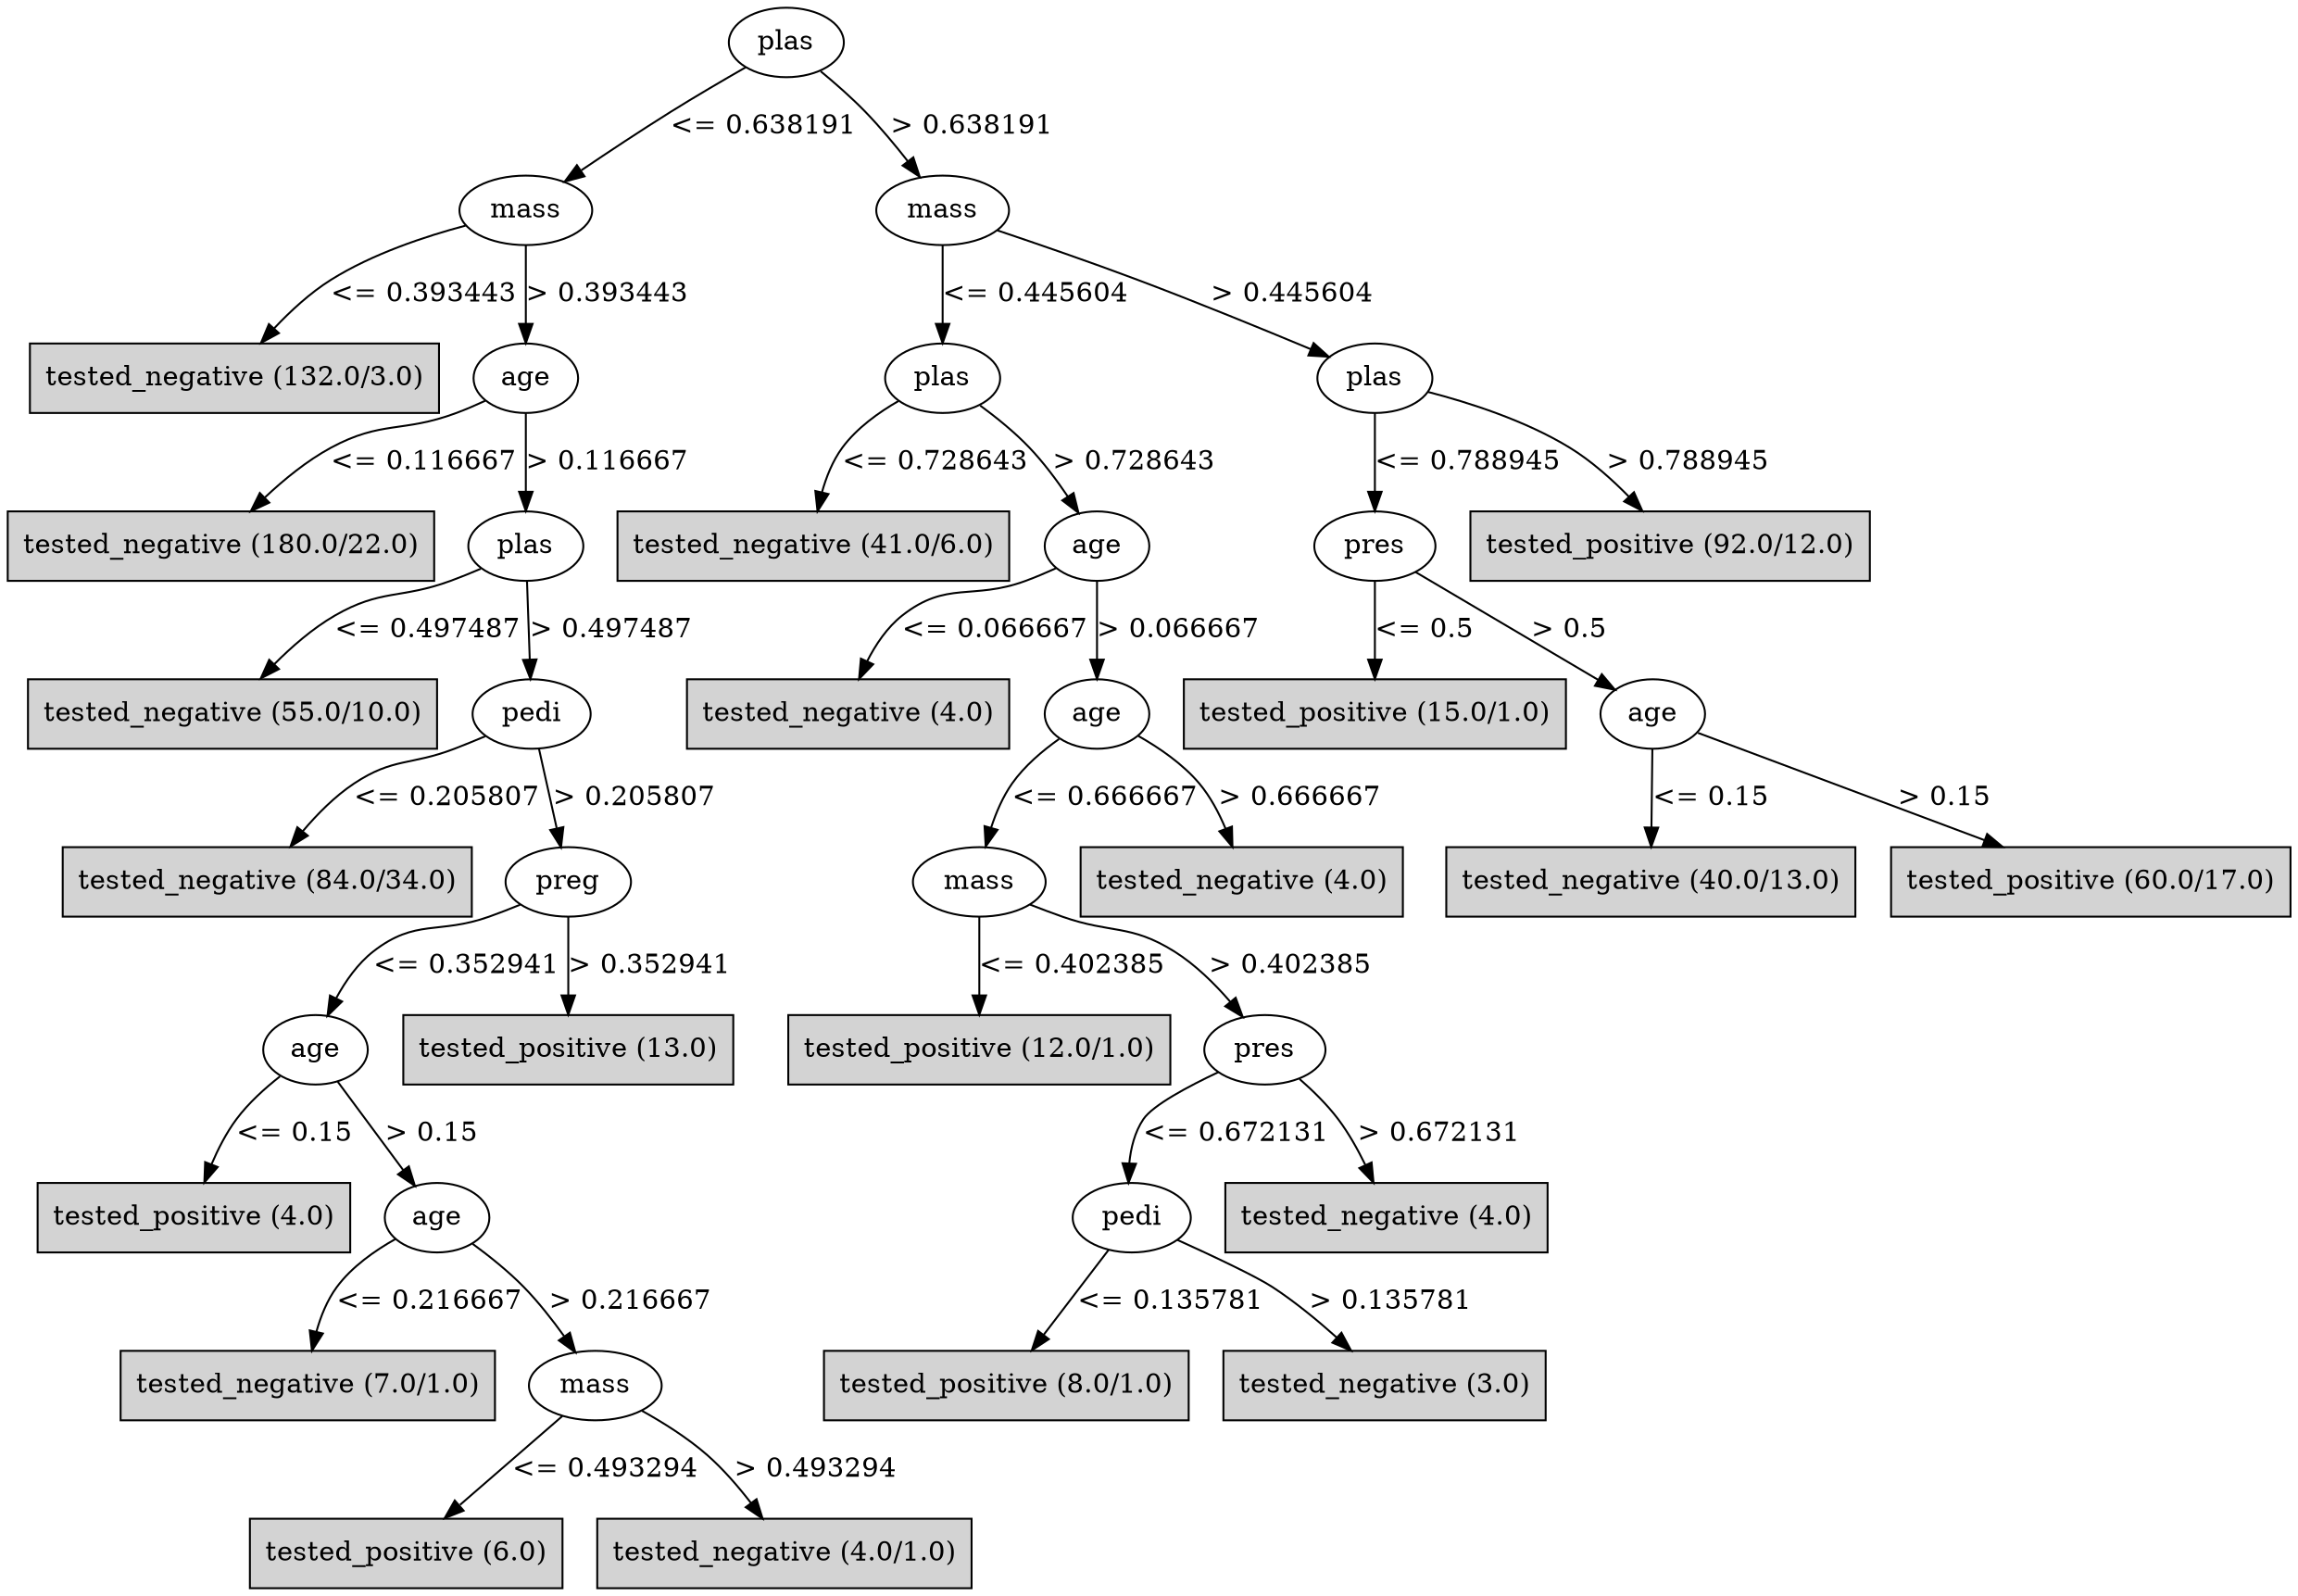 digraph J48Tree {
N0 [label="plas" ]
N0->N1 [label="<= 0.638191"]
N1 [label="mass" ]
N1->N2 [label="<= 0.393443"]
N2 [label="tested_negative (132.0/3.0)" shape=box style=filled ]
N1->N3 [label="> 0.393443"]
N3 [label="age" ]
N3->N4 [label="<= 0.116667"]
N4 [label="tested_negative (180.0/22.0)" shape=box style=filled ]
N3->N5 [label="> 0.116667"]
N5 [label="plas" ]
N5->N6 [label="<= 0.497487"]
N6 [label="tested_negative (55.0/10.0)" shape=box style=filled ]
N5->N7 [label="> 0.497487"]
N7 [label="pedi" ]
N7->N8 [label="<= 0.205807"]
N8 [label="tested_negative (84.0/34.0)" shape=box style=filled ]
N7->N9 [label="> 0.205807"]
N9 [label="preg" ]
N9->N10 [label="<= 0.352941"]
N10 [label="age" ]
N10->N11 [label="<= 0.15"]
N11 [label="tested_positive (4.0)" shape=box style=filled ]
N10->N12 [label="> 0.15"]
N12 [label="age" ]
N12->N13 [label="<= 0.216667"]
N13 [label="tested_negative (7.0/1.0)" shape=box style=filled ]
N12->N14 [label="> 0.216667"]
N14 [label="mass" ]
N14->N15 [label="<= 0.493294"]
N15 [label="tested_positive (6.0)" shape=box style=filled ]
N14->N16 [label="> 0.493294"]
N16 [label="tested_negative (4.0/1.0)" shape=box style=filled ]
N9->N17 [label="> 0.352941"]
N17 [label="tested_positive (13.0)" shape=box style=filled ]
N0->N18 [label="> 0.638191"]
N18 [label="mass" ]
N18->N19 [label="<= 0.445604"]
N19 [label="plas" ]
N19->N20 [label="<= 0.728643"]
N20 [label="tested_negative (41.0/6.0)" shape=box style=filled ]
N19->N21 [label="> 0.728643"]
N21 [label="age" ]
N21->N22 [label="<= 0.066667"]
N22 [label="tested_negative (4.0)" shape=box style=filled ]
N21->N23 [label="> 0.066667"]
N23 [label="age" ]
N23->N24 [label="<= 0.666667"]
N24 [label="mass" ]
N24->N25 [label="<= 0.402385"]
N25 [label="tested_positive (12.0/1.0)" shape=box style=filled ]
N24->N26 [label="> 0.402385"]
N26 [label="pres" ]
N26->N27 [label="<= 0.672131"]
N27 [label="pedi" ]
N27->N28 [label="<= 0.135781"]
N28 [label="tested_positive (8.0/1.0)" shape=box style=filled ]
N27->N29 [label="> 0.135781"]
N29 [label="tested_negative (3.0)" shape=box style=filled ]
N26->N30 [label="> 0.672131"]
N30 [label="tested_negative (4.0)" shape=box style=filled ]
N23->N31 [label="> 0.666667"]
N31 [label="tested_negative (4.0)" shape=box style=filled ]
N18->N32 [label="> 0.445604"]
N32 [label="plas" ]
N32->N33 [label="<= 0.788945"]
N33 [label="pres" ]
N33->N34 [label="<= 0.5"]
N34 [label="tested_positive (15.0/1.0)" shape=box style=filled ]
N33->N35 [label="> 0.5"]
N35 [label="age" ]
N35->N36 [label="<= 0.15"]
N36 [label="tested_negative (40.0/13.0)" shape=box style=filled ]
N35->N37 [label="> 0.15"]
N37 [label="tested_positive (60.0/17.0)" shape=box style=filled ]
N32->N38 [label="> 0.788945"]
N38 [label="tested_positive (92.0/12.0)" shape=box style=filled ]
}
